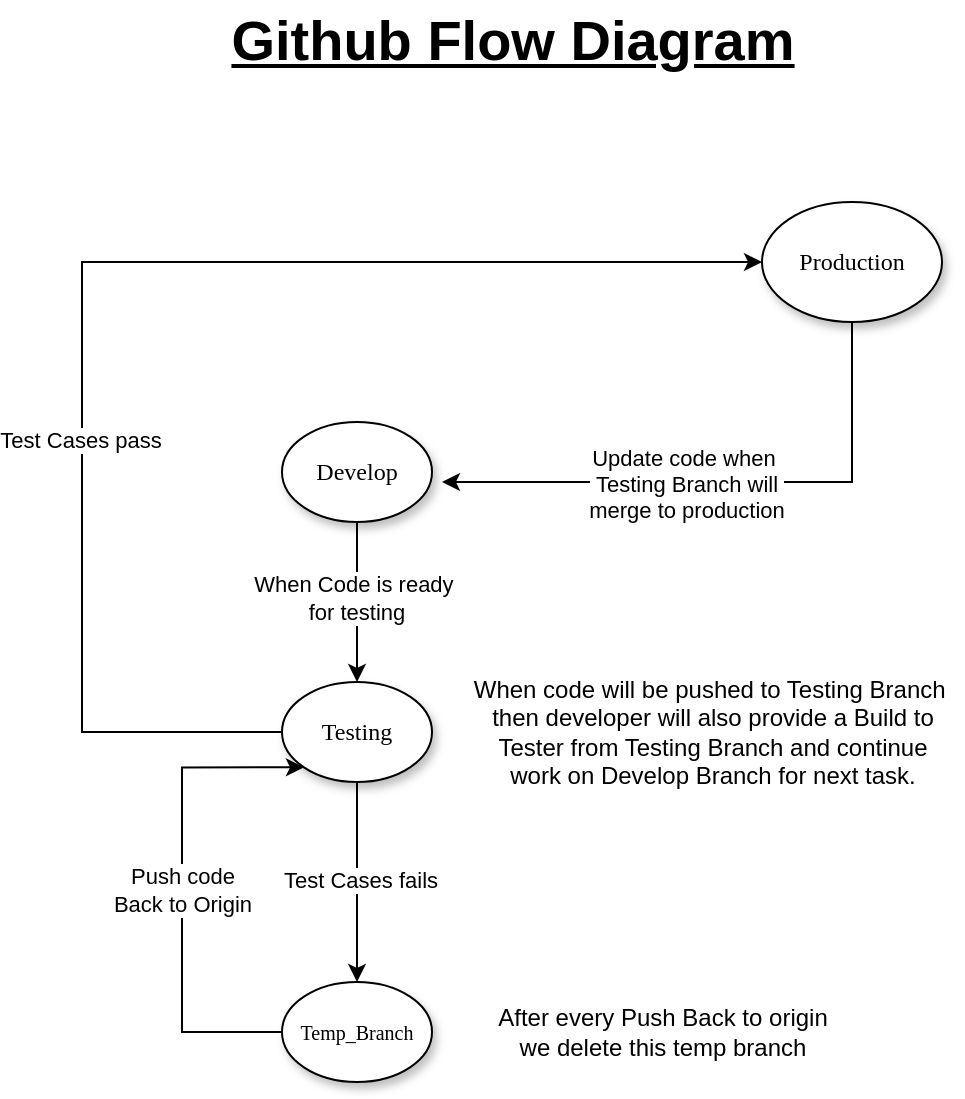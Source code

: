 <mxfile version="13.10.3" type="github">
  <diagram name="Page-1" id="42789a77-a242-8287-6e28-9cd8cfd52e62">
    <mxGraphModel dx="2231" dy="1849" grid="1" gridSize="10" guides="1" tooltips="1" connect="1" arrows="1" fold="1" page="1" pageScale="1" pageWidth="1100" pageHeight="850" background="#ffffff" math="0" shadow="0">
      <root>
        <mxCell id="0" />
        <mxCell id="1" parent="0" />
        <mxCell id="ghZBPaCy5iF5E_FHECrT-15" style="edgeStyle=orthogonalEdgeStyle;rounded=0;orthogonalLoop=1;jettySize=auto;html=1;exitX=0.5;exitY=1;exitDx=0;exitDy=0;" edge="1" parent="1" source="1ea317790d2ca983-1">
          <mxGeometry relative="1" as="geometry">
            <mxPoint x="456" y="312" as="targetPoint" />
            <Array as="points">
              <mxPoint x="661" y="312" />
            </Array>
          </mxGeometry>
        </mxCell>
        <mxCell id="ghZBPaCy5iF5E_FHECrT-16" value="Update code when&amp;nbsp;&lt;br&gt;Testing Branch will&lt;br&gt;merge to production&lt;br&gt;" style="edgeLabel;html=1;align=center;verticalAlign=middle;resizable=0;points=[];" vertex="1" connectable="0" parent="ghZBPaCy5iF5E_FHECrT-15">
          <mxGeometry x="0.144" y="1" relative="1" as="geometry">
            <mxPoint as="offset" />
          </mxGeometry>
        </mxCell>
        <mxCell id="1ea317790d2ca983-1" value="Production" style="ellipse;whiteSpace=wrap;html=1;rounded=0;shadow=1;comic=0;labelBackgroundColor=none;strokeWidth=1;fontFamily=Verdana;fontSize=12;align=center;" parent="1" vertex="1">
          <mxGeometry x="616" y="172" width="90" height="60" as="geometry" />
        </mxCell>
        <mxCell id="ghZBPaCy5iF5E_FHECrT-17" style="edgeStyle=orthogonalEdgeStyle;rounded=0;orthogonalLoop=1;jettySize=auto;html=1;entryX=0.5;entryY=0;entryDx=0;entryDy=0;" edge="1" parent="1" source="1ea317790d2ca983-9" target="1ea317790d2ca983-10">
          <mxGeometry relative="1" as="geometry" />
        </mxCell>
        <mxCell id="ghZBPaCy5iF5E_FHECrT-18" value="When Code is ready&amp;nbsp;&lt;br&gt;for testing" style="edgeLabel;html=1;align=center;verticalAlign=middle;resizable=0;points=[];" vertex="1" connectable="0" parent="ghZBPaCy5iF5E_FHECrT-17">
          <mxGeometry x="-0.05" y="-1" relative="1" as="geometry">
            <mxPoint as="offset" />
          </mxGeometry>
        </mxCell>
        <mxCell id="1ea317790d2ca983-9" value="Develop" style="ellipse;whiteSpace=wrap;html=1;rounded=0;shadow=1;comic=0;labelBackgroundColor=none;strokeWidth=1;fontFamily=Verdana;fontSize=12;align=center;" parent="1" vertex="1">
          <mxGeometry x="376" y="282" width="75" height="50" as="geometry" />
        </mxCell>
        <mxCell id="ghZBPaCy5iF5E_FHECrT-8" style="edgeStyle=orthogonalEdgeStyle;rounded=0;orthogonalLoop=1;jettySize=auto;html=1;" edge="1" parent="1" source="1ea317790d2ca983-10" target="1ea317790d2ca983-1">
          <mxGeometry relative="1" as="geometry">
            <mxPoint x="606" y="202" as="targetPoint" />
            <Array as="points">
              <mxPoint x="276" y="437" />
              <mxPoint x="276" y="202" />
            </Array>
          </mxGeometry>
        </mxCell>
        <mxCell id="ghZBPaCy5iF5E_FHECrT-9" value="Test Cases pass" style="edgeLabel;html=1;align=center;verticalAlign=middle;resizable=0;points=[];" vertex="1" connectable="0" parent="ghZBPaCy5iF5E_FHECrT-8">
          <mxGeometry x="-0.271" y="1" relative="1" as="geometry">
            <mxPoint as="offset" />
          </mxGeometry>
        </mxCell>
        <mxCell id="ghZBPaCy5iF5E_FHECrT-13" style="edgeStyle=orthogonalEdgeStyle;rounded=0;orthogonalLoop=1;jettySize=auto;html=1;entryX=0.5;entryY=0;entryDx=0;entryDy=0;" edge="1" parent="1" source="1ea317790d2ca983-10" target="1ea317790d2ca983-11">
          <mxGeometry relative="1" as="geometry" />
        </mxCell>
        <mxCell id="ghZBPaCy5iF5E_FHECrT-14" value="Test Cases fails" style="edgeLabel;html=1;align=center;verticalAlign=middle;resizable=0;points=[];" vertex="1" connectable="0" parent="ghZBPaCy5iF5E_FHECrT-13">
          <mxGeometry x="-0.02" y="1" relative="1" as="geometry">
            <mxPoint as="offset" />
          </mxGeometry>
        </mxCell>
        <mxCell id="1ea317790d2ca983-10" value="&lt;span&gt;Testing&lt;/span&gt;" style="ellipse;whiteSpace=wrap;html=1;rounded=0;shadow=1;comic=0;labelBackgroundColor=none;strokeWidth=1;fontFamily=Verdana;fontSize=12;align=center;" parent="1" vertex="1">
          <mxGeometry x="376" y="412" width="75" height="50" as="geometry" />
        </mxCell>
        <mxCell id="ghZBPaCy5iF5E_FHECrT-11" style="edgeStyle=orthogonalEdgeStyle;rounded=0;orthogonalLoop=1;jettySize=auto;html=1;entryX=0;entryY=1;entryDx=0;entryDy=0;" edge="1" parent="1" source="1ea317790d2ca983-11" target="1ea317790d2ca983-10">
          <mxGeometry relative="1" as="geometry">
            <mxPoint x="386" y="482" as="targetPoint" />
            <Array as="points">
              <mxPoint x="326" y="587" />
              <mxPoint x="326" y="455" />
            </Array>
          </mxGeometry>
        </mxCell>
        <mxCell id="ghZBPaCy5iF5E_FHECrT-12" value="Push code&lt;br&gt;Back to Origin" style="edgeLabel;html=1;align=center;verticalAlign=middle;resizable=0;points=[];" vertex="1" connectable="0" parent="ghZBPaCy5iF5E_FHECrT-11">
          <mxGeometry x="-0.006" relative="1" as="geometry">
            <mxPoint as="offset" />
          </mxGeometry>
        </mxCell>
        <mxCell id="1ea317790d2ca983-11" value="&lt;span&gt;&lt;font style=&quot;font-size: 10px&quot;&gt;&lt;br&gt;Temp_Branch&lt;/font&gt;&lt;br&gt;&lt;br&gt;&lt;/span&gt;" style="ellipse;whiteSpace=wrap;html=1;rounded=0;shadow=1;comic=0;labelBackgroundColor=none;strokeWidth=1;fontFamily=Verdana;fontSize=12;align=center;" parent="1" vertex="1">
          <mxGeometry x="376" y="562" width="75" height="50" as="geometry" />
        </mxCell>
        <mxCell id="ghZBPaCy5iF5E_FHECrT-20" value="When code will be pushed to Testing Branch&amp;nbsp;&lt;br&gt;then developer will also provide a Build to&lt;br&gt;Tester from Testing Branch and continue&lt;br&gt;&amp;nbsp;work on Develop Branch for next task.&amp;nbsp;" style="text;html=1;align=center;verticalAlign=middle;resizable=0;points=[];autosize=1;" vertex="1" parent="1">
          <mxGeometry x="466" y="407" width="250" height="60" as="geometry" />
        </mxCell>
        <mxCell id="ghZBPaCy5iF5E_FHECrT-21" value="After every Push Back to origin&lt;br&gt;we delete this temp branch" style="text;html=1;align=center;verticalAlign=middle;resizable=0;points=[];autosize=1;" vertex="1" parent="1">
          <mxGeometry x="476" y="572" width="180" height="30" as="geometry" />
        </mxCell>
        <mxCell id="ghZBPaCy5iF5E_FHECrT-22" value="&lt;font style=&quot;font-size: 28px;&quot;&gt;&lt;b style=&quot;font-size: 28px;&quot;&gt;&lt;u style=&quot;font-size: 28px;&quot;&gt;Github Flow Diagram&lt;/u&gt;&lt;/b&gt;&lt;/font&gt;" style="text;html=1;align=center;verticalAlign=middle;resizable=0;points=[];autosize=1;fontSize=28;" vertex="1" parent="1">
          <mxGeometry x="341" y="71" width="300" height="40" as="geometry" />
        </mxCell>
      </root>
    </mxGraphModel>
  </diagram>
</mxfile>
